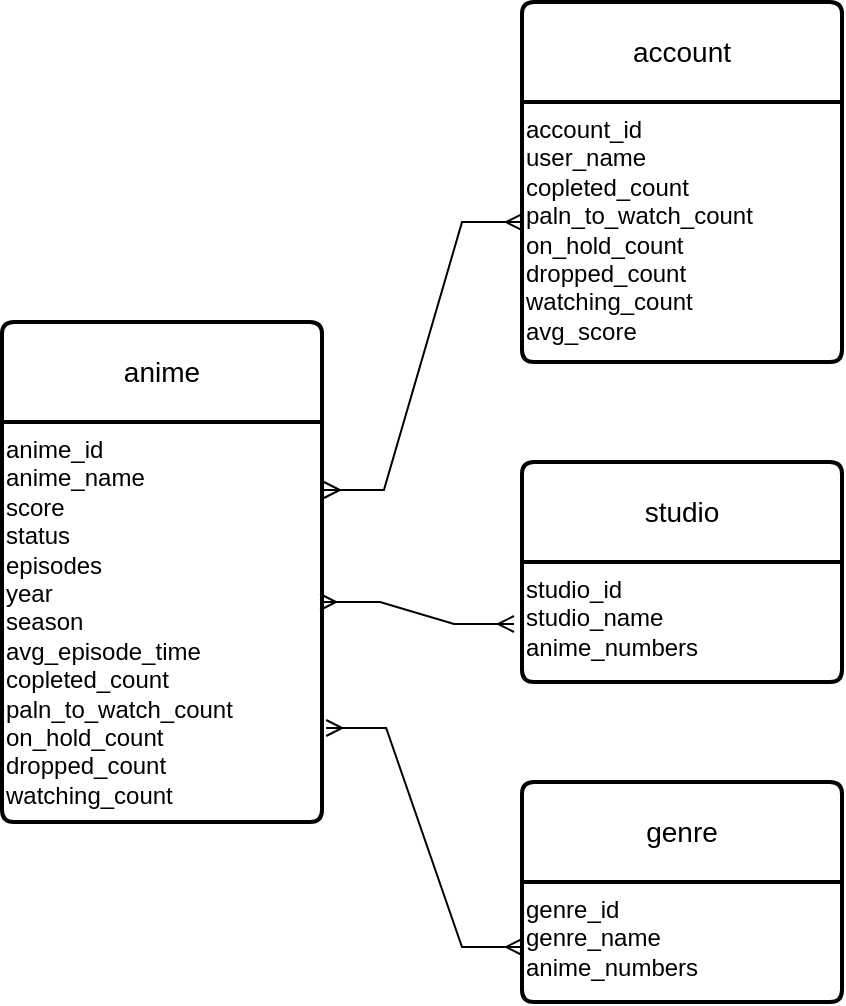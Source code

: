<mxfile version="28.1.1">
  <diagram name="‫صفحه - 1‬" id="fTBuljJX30I5aS-0Db6g">
    <mxGraphModel dx="872" dy="1658" grid="1" gridSize="10" guides="1" tooltips="1" connect="1" arrows="1" fold="1" page="1" pageScale="1" pageWidth="827" pageHeight="1169" math="0" shadow="0">
      <root>
        <mxCell id="0" />
        <mxCell id="1" parent="0" />
        <mxCell id="LG3swcQcRO1OCMTRQcfp-5" value="account" style="swimlane;childLayout=stackLayout;horizontal=1;startSize=50;horizontalStack=0;rounded=1;fontSize=14;fontStyle=0;strokeWidth=2;resizeParent=0;resizeLast=1;shadow=0;dashed=0;align=center;arcSize=4;whiteSpace=wrap;html=1;" vertex="1" parent="1">
          <mxGeometry x="350" y="-780" width="160" height="180" as="geometry" />
        </mxCell>
        <mxCell id="LG3swcQcRO1OCMTRQcfp-41" value="&lt;div&gt;account_id&lt;/div&gt;&lt;div&gt;user_name&lt;/div&gt;&lt;div&gt;copleted_count&lt;/div&gt;&lt;div&gt;paln_to_watch_count&lt;/div&gt;&lt;div&gt;on_hold_count&lt;/div&gt;&lt;div&gt;dropped_count&lt;/div&gt;&lt;div&gt;watching_count&lt;/div&gt;&lt;div&gt;avg_score&lt;/div&gt;" style="text;html=1;align=left;verticalAlign=top;resizable=0;points=[];autosize=1;strokeColor=none;fillColor=none;" vertex="1" parent="LG3swcQcRO1OCMTRQcfp-5">
          <mxGeometry y="50" width="160" height="130" as="geometry" />
        </mxCell>
        <mxCell id="LG3swcQcRO1OCMTRQcfp-7" value="anime" style="swimlane;childLayout=stackLayout;horizontal=1;startSize=50;horizontalStack=0;rounded=1;fontSize=14;fontStyle=0;strokeWidth=2;resizeParent=0;resizeLast=1;shadow=0;dashed=0;align=center;arcSize=4;whiteSpace=wrap;html=1;" vertex="1" parent="1">
          <mxGeometry x="90" y="-620" width="160" height="250" as="geometry" />
        </mxCell>
        <mxCell id="LG3swcQcRO1OCMTRQcfp-42" value="anime_id&lt;div&gt;anime_name&lt;/div&gt;&lt;div&gt;score&lt;/div&gt;&lt;div&gt;status&lt;/div&gt;&lt;div&gt;episodes&lt;/div&gt;&lt;div&gt;year&lt;/div&gt;&lt;div&gt;season&lt;/div&gt;&lt;div&gt;avg_episode_time&lt;/div&gt;&lt;div&gt;&lt;div&gt;copleted_count&lt;/div&gt;&lt;div&gt;paln_to_watch_count&lt;/div&gt;&lt;div&gt;on_hold_count&lt;/div&gt;&lt;div&gt;dropped_count&lt;/div&gt;&lt;div&gt;watching_count&lt;/div&gt;&lt;/div&gt;" style="text;html=1;align=left;verticalAlign=top;resizable=0;points=[];autosize=1;strokeColor=none;fillColor=none;" vertex="1" parent="LG3swcQcRO1OCMTRQcfp-7">
          <mxGeometry y="50" width="160" height="200" as="geometry" />
        </mxCell>
        <mxCell id="LG3swcQcRO1OCMTRQcfp-11" value="genre" style="swimlane;childLayout=stackLayout;horizontal=1;startSize=50;horizontalStack=0;rounded=1;fontSize=14;fontStyle=0;strokeWidth=2;resizeParent=0;resizeLast=1;shadow=0;dashed=0;align=center;arcSize=4;whiteSpace=wrap;html=1;" vertex="1" parent="1">
          <mxGeometry x="350" y="-390" width="160" height="110" as="geometry" />
        </mxCell>
        <mxCell id="LG3swcQcRO1OCMTRQcfp-43" value="genre_id&lt;div&gt;genre_name&lt;/div&gt;&lt;div&gt;anime_numbers&lt;/div&gt;" style="text;html=1;align=left;verticalAlign=top;resizable=0;points=[];autosize=1;strokeColor=none;fillColor=none;" vertex="1" parent="LG3swcQcRO1OCMTRQcfp-11">
          <mxGeometry y="50" width="160" height="60" as="geometry" />
        </mxCell>
        <mxCell id="LG3swcQcRO1OCMTRQcfp-13" value="studio" style="swimlane;childLayout=stackLayout;horizontal=1;startSize=50;horizontalStack=0;rounded=1;fontSize=14;fontStyle=0;strokeWidth=2;resizeParent=0;resizeLast=1;shadow=0;dashed=0;align=center;arcSize=4;whiteSpace=wrap;html=1;" vertex="1" parent="1">
          <mxGeometry x="350" y="-550" width="160" height="110" as="geometry" />
        </mxCell>
        <mxCell id="LG3swcQcRO1OCMTRQcfp-44" value="studio_id&lt;div&gt;studio_name&lt;/div&gt;&lt;div&gt;anime_numbers&lt;/div&gt;" style="text;html=1;align=left;verticalAlign=top;resizable=0;points=[];autosize=1;strokeColor=none;fillColor=none;" vertex="1" parent="LG3swcQcRO1OCMTRQcfp-13">
          <mxGeometry y="50" width="160" height="60" as="geometry" />
        </mxCell>
        <mxCell id="LG3swcQcRO1OCMTRQcfp-73" value="" style="edgeStyle=entityRelationEdgeStyle;fontSize=12;html=1;endArrow=ERmany;startArrow=ERmany;rounded=0;entryX=1.006;entryY=0.17;entryDx=0;entryDy=0;entryPerimeter=0;exitX=0;exitY=0.462;exitDx=0;exitDy=0;exitPerimeter=0;" edge="1" parent="1" source="LG3swcQcRO1OCMTRQcfp-41" target="LG3swcQcRO1OCMTRQcfp-42">
          <mxGeometry width="100" height="100" relative="1" as="geometry">
            <mxPoint x="319.04" y="-720" as="sourcePoint" />
            <mxPoint x="320" y="-539.98" as="targetPoint" />
            <Array as="points">
              <mxPoint x="350" y="-664.98" />
              <mxPoint x="356" y="-664.98" />
              <mxPoint x="396" y="-574.98" />
              <mxPoint x="346" y="-584.98" />
              <mxPoint x="376" y="-564.98" />
            </Array>
          </mxGeometry>
        </mxCell>
        <mxCell id="LG3swcQcRO1OCMTRQcfp-74" value="" style="edgeStyle=entityRelationEdgeStyle;fontSize=12;html=1;endArrow=ERmany;startArrow=ERmany;rounded=0;exitX=0.994;exitY=0.45;exitDx=0;exitDy=0;exitPerimeter=0;" edge="1" parent="1" source="LG3swcQcRO1OCMTRQcfp-42">
          <mxGeometry width="100" height="100" relative="1" as="geometry">
            <mxPoint x="260" y="-480" as="sourcePoint" />
            <mxPoint x="346" y="-469" as="targetPoint" />
          </mxGeometry>
        </mxCell>
        <mxCell id="LG3swcQcRO1OCMTRQcfp-75" value="" style="edgeStyle=entityRelationEdgeStyle;fontSize=12;html=1;endArrow=ERmany;startArrow=ERmany;rounded=0;exitX=1.013;exitY=0.765;exitDx=0;exitDy=0;exitPerimeter=0;entryX=0;entryY=0.75;entryDx=0;entryDy=0;" edge="1" parent="1" source="LG3swcQcRO1OCMTRQcfp-42" target="LG3swcQcRO1OCMTRQcfp-11">
          <mxGeometry width="100" height="100" relative="1" as="geometry">
            <mxPoint x="400" y="-310" as="sourcePoint" />
            <mxPoint x="500" y="-410" as="targetPoint" />
          </mxGeometry>
        </mxCell>
      </root>
    </mxGraphModel>
  </diagram>
</mxfile>
